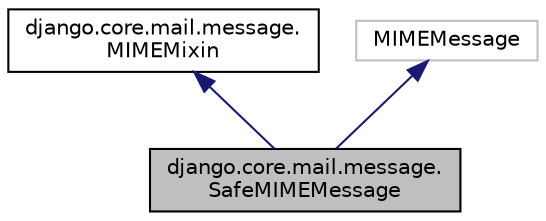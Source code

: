 digraph "django.core.mail.message.SafeMIMEMessage"
{
 // LATEX_PDF_SIZE
  edge [fontname="Helvetica",fontsize="10",labelfontname="Helvetica",labelfontsize="10"];
  node [fontname="Helvetica",fontsize="10",shape=record];
  Node1 [label="django.core.mail.message.\lSafeMIMEMessage",height=0.2,width=0.4,color="black", fillcolor="grey75", style="filled", fontcolor="black",tooltip=" "];
  Node2 -> Node1 [dir="back",color="midnightblue",fontsize="10",style="solid",fontname="Helvetica"];
  Node2 [label="django.core.mail.message.\lMIMEMixin",height=0.2,width=0.4,color="black", fillcolor="white", style="filled",URL="$d4/d2e/classdjango_1_1core_1_1mail_1_1message_1_1_m_i_m_e_mixin.html",tooltip=" "];
  Node3 -> Node1 [dir="back",color="midnightblue",fontsize="10",style="solid",fontname="Helvetica"];
  Node3 [label="MIMEMessage",height=0.2,width=0.4,color="grey75", fillcolor="white", style="filled",tooltip=" "];
}

